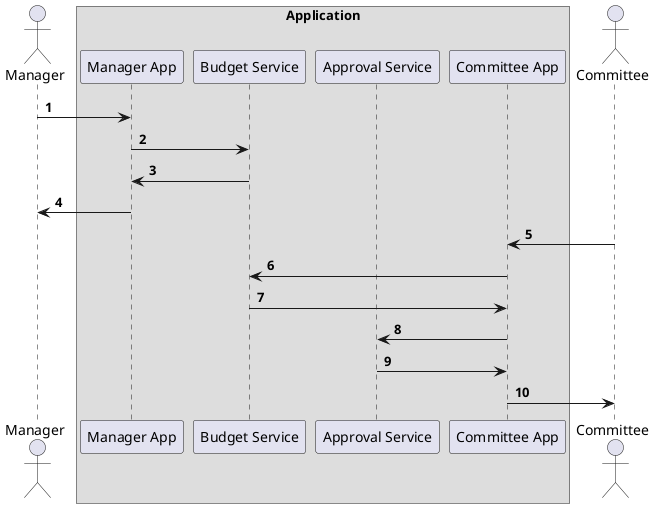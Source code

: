 @startuml
'https://plantuml.com/sequence-diagram

autonumber

actor Manager

box Application
    participant "Manager App"
    participant "Budget Service"
    participant "Approval Service"
    participant "Committee App"
end box

actor Committee

Manager -> "Manager App"
"Manager App" -> "Budget Service"
"Budget Service" -> "Manager App"
"Manager App" -> Manager

Committee -> "Committee App"
"Committee App" -> "Budget Service"
"Budget Service" -> "Committee App"
"Committee App" -> "Approval Service"
"Approval Service" -> "Committee App"
"Committee App" -> Committee


@enduml